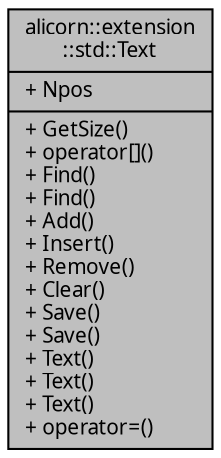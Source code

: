 digraph "alicorn::extension::std::Text"
{
 // INTERACTIVE_SVG=YES
  edge [fontname="Verdana",fontsize="10",labelfontname="Verdana",labelfontsize="10"];
  node [fontname="Verdana",fontsize="10",shape=record];
  Node1 [label="{alicorn::extension\l::std::Text\n|+ Npos\l|+ GetSize()\l+ operator[]()\l+ Find()\l+ Find()\l+ Add()\l+ Insert()\l+ Remove()\l+ Clear()\l+ Save()\l+ Save()\l+ Text()\l+ Text()\l+ Text()\l+ operator=()\l}",height=0.2,width=0.4,color="black", fillcolor="grey75", style="filled", fontcolor="black"];
}
